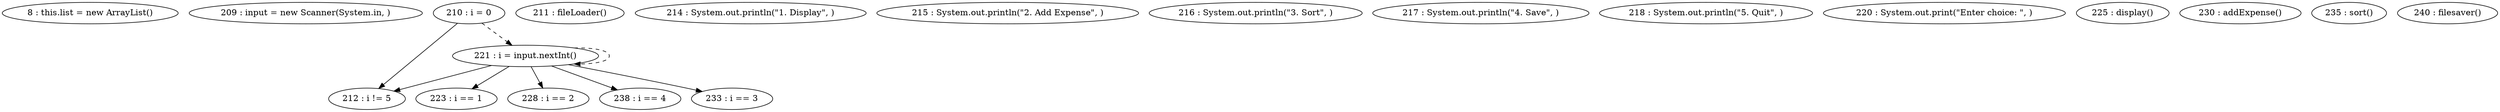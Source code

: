 digraph G {
"8 : this.list = new ArrayList()"
"209 : input = new Scanner(System.in, )"
"210 : i = 0"
"210 : i = 0" -> "212 : i != 5"
"210 : i = 0" -> "221 : i = input.nextInt()" [style=dashed]
"211 : fileLoader()"
"212 : i != 5"
"214 : System.out.println(\"1. Display\", )"
"215 : System.out.println(\"2. Add Expense\", )"
"216 : System.out.println(\"3. Sort\", )"
"217 : System.out.println(\"4. Save\", )"
"218 : System.out.println(\"5. Quit\", )"
"220 : System.out.print(\"Enter choice: \", )"
"221 : i = input.nextInt()"
"221 : i = input.nextInt()" -> "223 : i == 1"
"221 : i = input.nextInt()" -> "228 : i == 2"
"221 : i = input.nextInt()" -> "238 : i == 4"
"221 : i = input.nextInt()" -> "212 : i != 5"
"221 : i = input.nextInt()" -> "233 : i == 3"
"221 : i = input.nextInt()" -> "221 : i = input.nextInt()" [style=dashed]
"223 : i == 1"
"225 : display()"
"228 : i == 2"
"230 : addExpense()"
"233 : i == 3"
"235 : sort()"
"238 : i == 4"
"240 : filesaver()"
"212 : i != 5"
}
